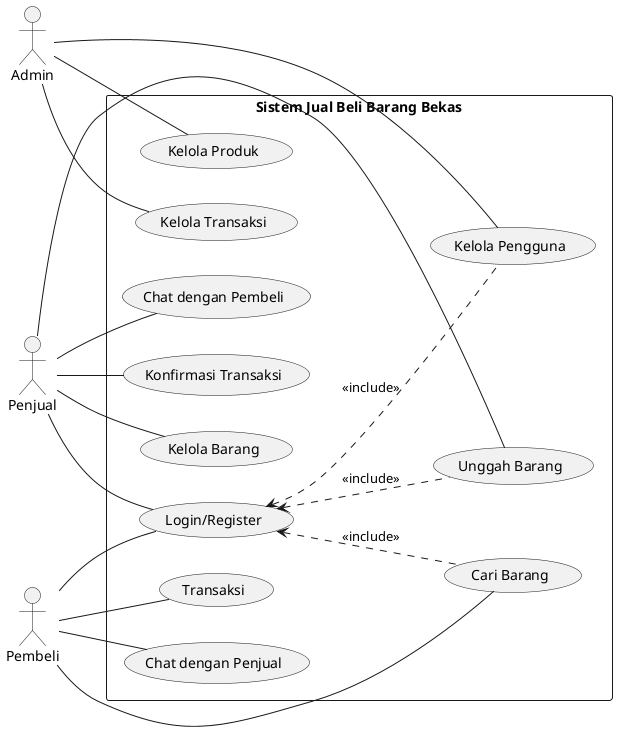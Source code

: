 @startuml
left to right direction
actor Penjual
actor Pembeli
actor Admin

rectangle "Sistem Jual Beli Barang Bekas" {
  Penjual -- (Login/Register)
  Penjual -- (Unggah Barang)
  Penjual -- (Kelola Barang)
  Penjual -- (Chat dengan Pembeli)
  Penjual -- (Konfirmasi Transaksi)

  Pembeli -- (Login/Register)
  Pembeli -- (Cari Barang)
  Pembeli -- (Transaksi)
  Pembeli -- (Chat dengan Penjual)

  Admin -- (Kelola Pengguna)
  Admin -- (Kelola Produk)
  Admin -- (Kelola Transaksi)
}

(Login/Register) <.. (Unggah Barang) : <<include>>
(Login/Register) <.. (Cari Barang) : <<include>>
(Login/Register) <.. (Kelola Pengguna) : <<include>>
@enduml